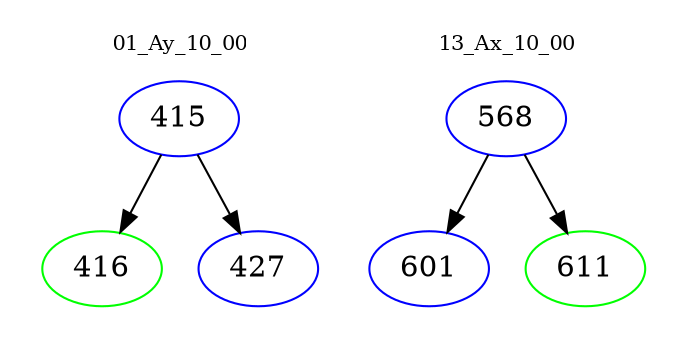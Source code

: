 digraph{
subgraph cluster_0 {
color = white
label = "01_Ay_10_00";
fontsize=10;
T0_415 [label="415", color="blue"]
T0_415 -> T0_416 [color="black"]
T0_416 [label="416", color="green"]
T0_415 -> T0_427 [color="black"]
T0_427 [label="427", color="blue"]
}
subgraph cluster_1 {
color = white
label = "13_Ax_10_00";
fontsize=10;
T1_568 [label="568", color="blue"]
T1_568 -> T1_601 [color="black"]
T1_601 [label="601", color="blue"]
T1_568 -> T1_611 [color="black"]
T1_611 [label="611", color="green"]
}
}
